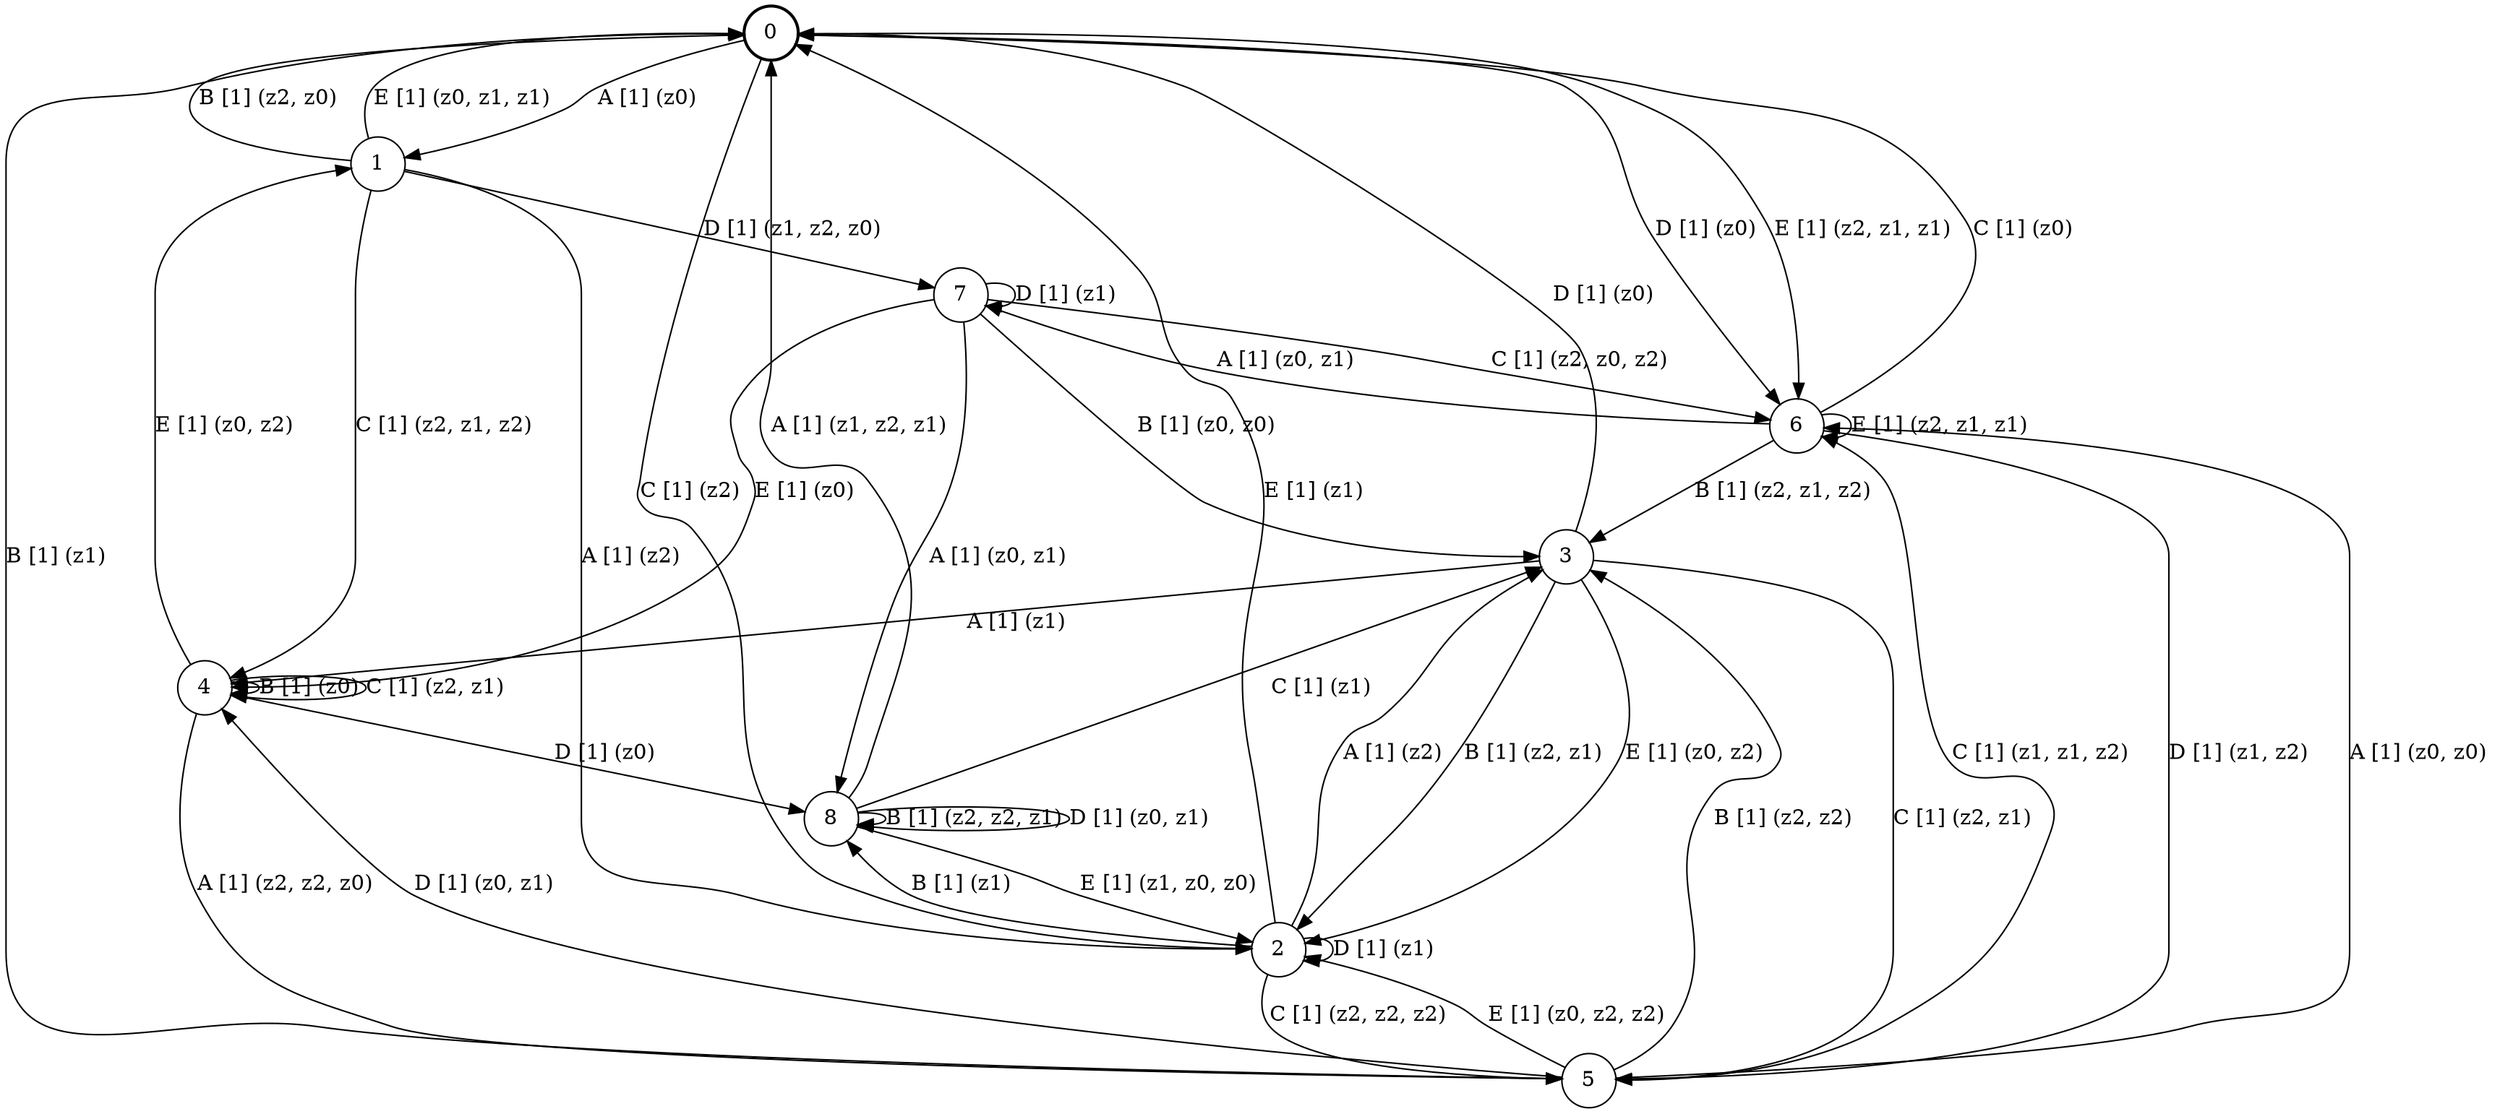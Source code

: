 # generated file, don't try to modify
# command: dot -Tpng <filename> > tree.png
digraph Automaton {
    node [shape = circle];
    0 [style = "bold"];
    0 -> 1 [label = "A [1] (z0) "];
    0 -> 5 [label = "B [1] (z1) "];
    0 -> 2 [label = "C [1] (z2) "];
    0 -> 6 [label = "D [1] (z0) "];
    0 -> 6 [label = "E [1] (z2, z1, z1) "];
    1 -> 2 [label = "A [1] (z2) "];
    1 -> 0 [label = "B [1] (z2, z0) "];
    1 -> 4 [label = "C [1] (z2, z1, z2) "];
    1 -> 7 [label = "D [1] (z1, z2, z0) "];
    1 -> 0 [label = "E [1] (z0, z1, z1) "];
    2 -> 3 [label = "A [1] (z2) "];
    2 -> 8 [label = "B [1] (z1) "];
    2 -> 5 [label = "C [1] (z2, z2, z2) "];
    2 -> 2 [label = "D [1] (z1) "];
    2 -> 0 [label = "E [1] (z1) "];
    3 -> 4 [label = "A [1] (z1) "];
    3 -> 2 [label = "B [1] (z2, z1) "];
    3 -> 5 [label = "C [1] (z2, z1) "];
    3 -> 0 [label = "D [1] (z0) "];
    3 -> 2 [label = "E [1] (z0, z2) "];
    4 -> 5 [label = "A [1] (z2, z2, z0) "];
    4 -> 4 [label = "B [1] (z0) "];
    4 -> 4 [label = "C [1] (z2, z1) "];
    4 -> 8 [label = "D [1] (z0) "];
    4 -> 1 [label = "E [1] (z0, z2) "];
    5 -> 6 [label = "A [1] (z0, z0) "];
    5 -> 3 [label = "B [1] (z2, z2) "];
    5 -> 6 [label = "C [1] (z1, z1, z2) "];
    5 -> 4 [label = "D [1] (z0, z1) "];
    5 -> 2 [label = "E [1] (z0, z2, z2) "];
    6 -> 7 [label = "A [1] (z0, z1) "];
    6 -> 3 [label = "B [1] (z2, z1, z2) "];
    6 -> 0 [label = "C [1] (z0) "];
    6 -> 5 [label = "D [1] (z1, z2) "];
    6 -> 6 [label = "E [1] (z2, z1, z1) "];
    7 -> 8 [label = "A [1] (z0, z1) "];
    7 -> 3 [label = "B [1] (z0, z0) "];
    7 -> 6 [label = "C [1] (z2, z0, z2) "];
    7 -> 7 [label = "D [1] (z1) "];
    7 -> 4 [label = "E [1] (z0) "];
    8 -> 0 [label = "A [1] (z1, z2, z1) "];
    8 -> 8 [label = "B [1] (z2, z2, z1) "];
    8 -> 3 [label = "C [1] (z1) "];
    8 -> 8 [label = "D [1] (z0, z1) "];
    8 -> 2 [label = "E [1] (z1, z0, z0) "];
}
